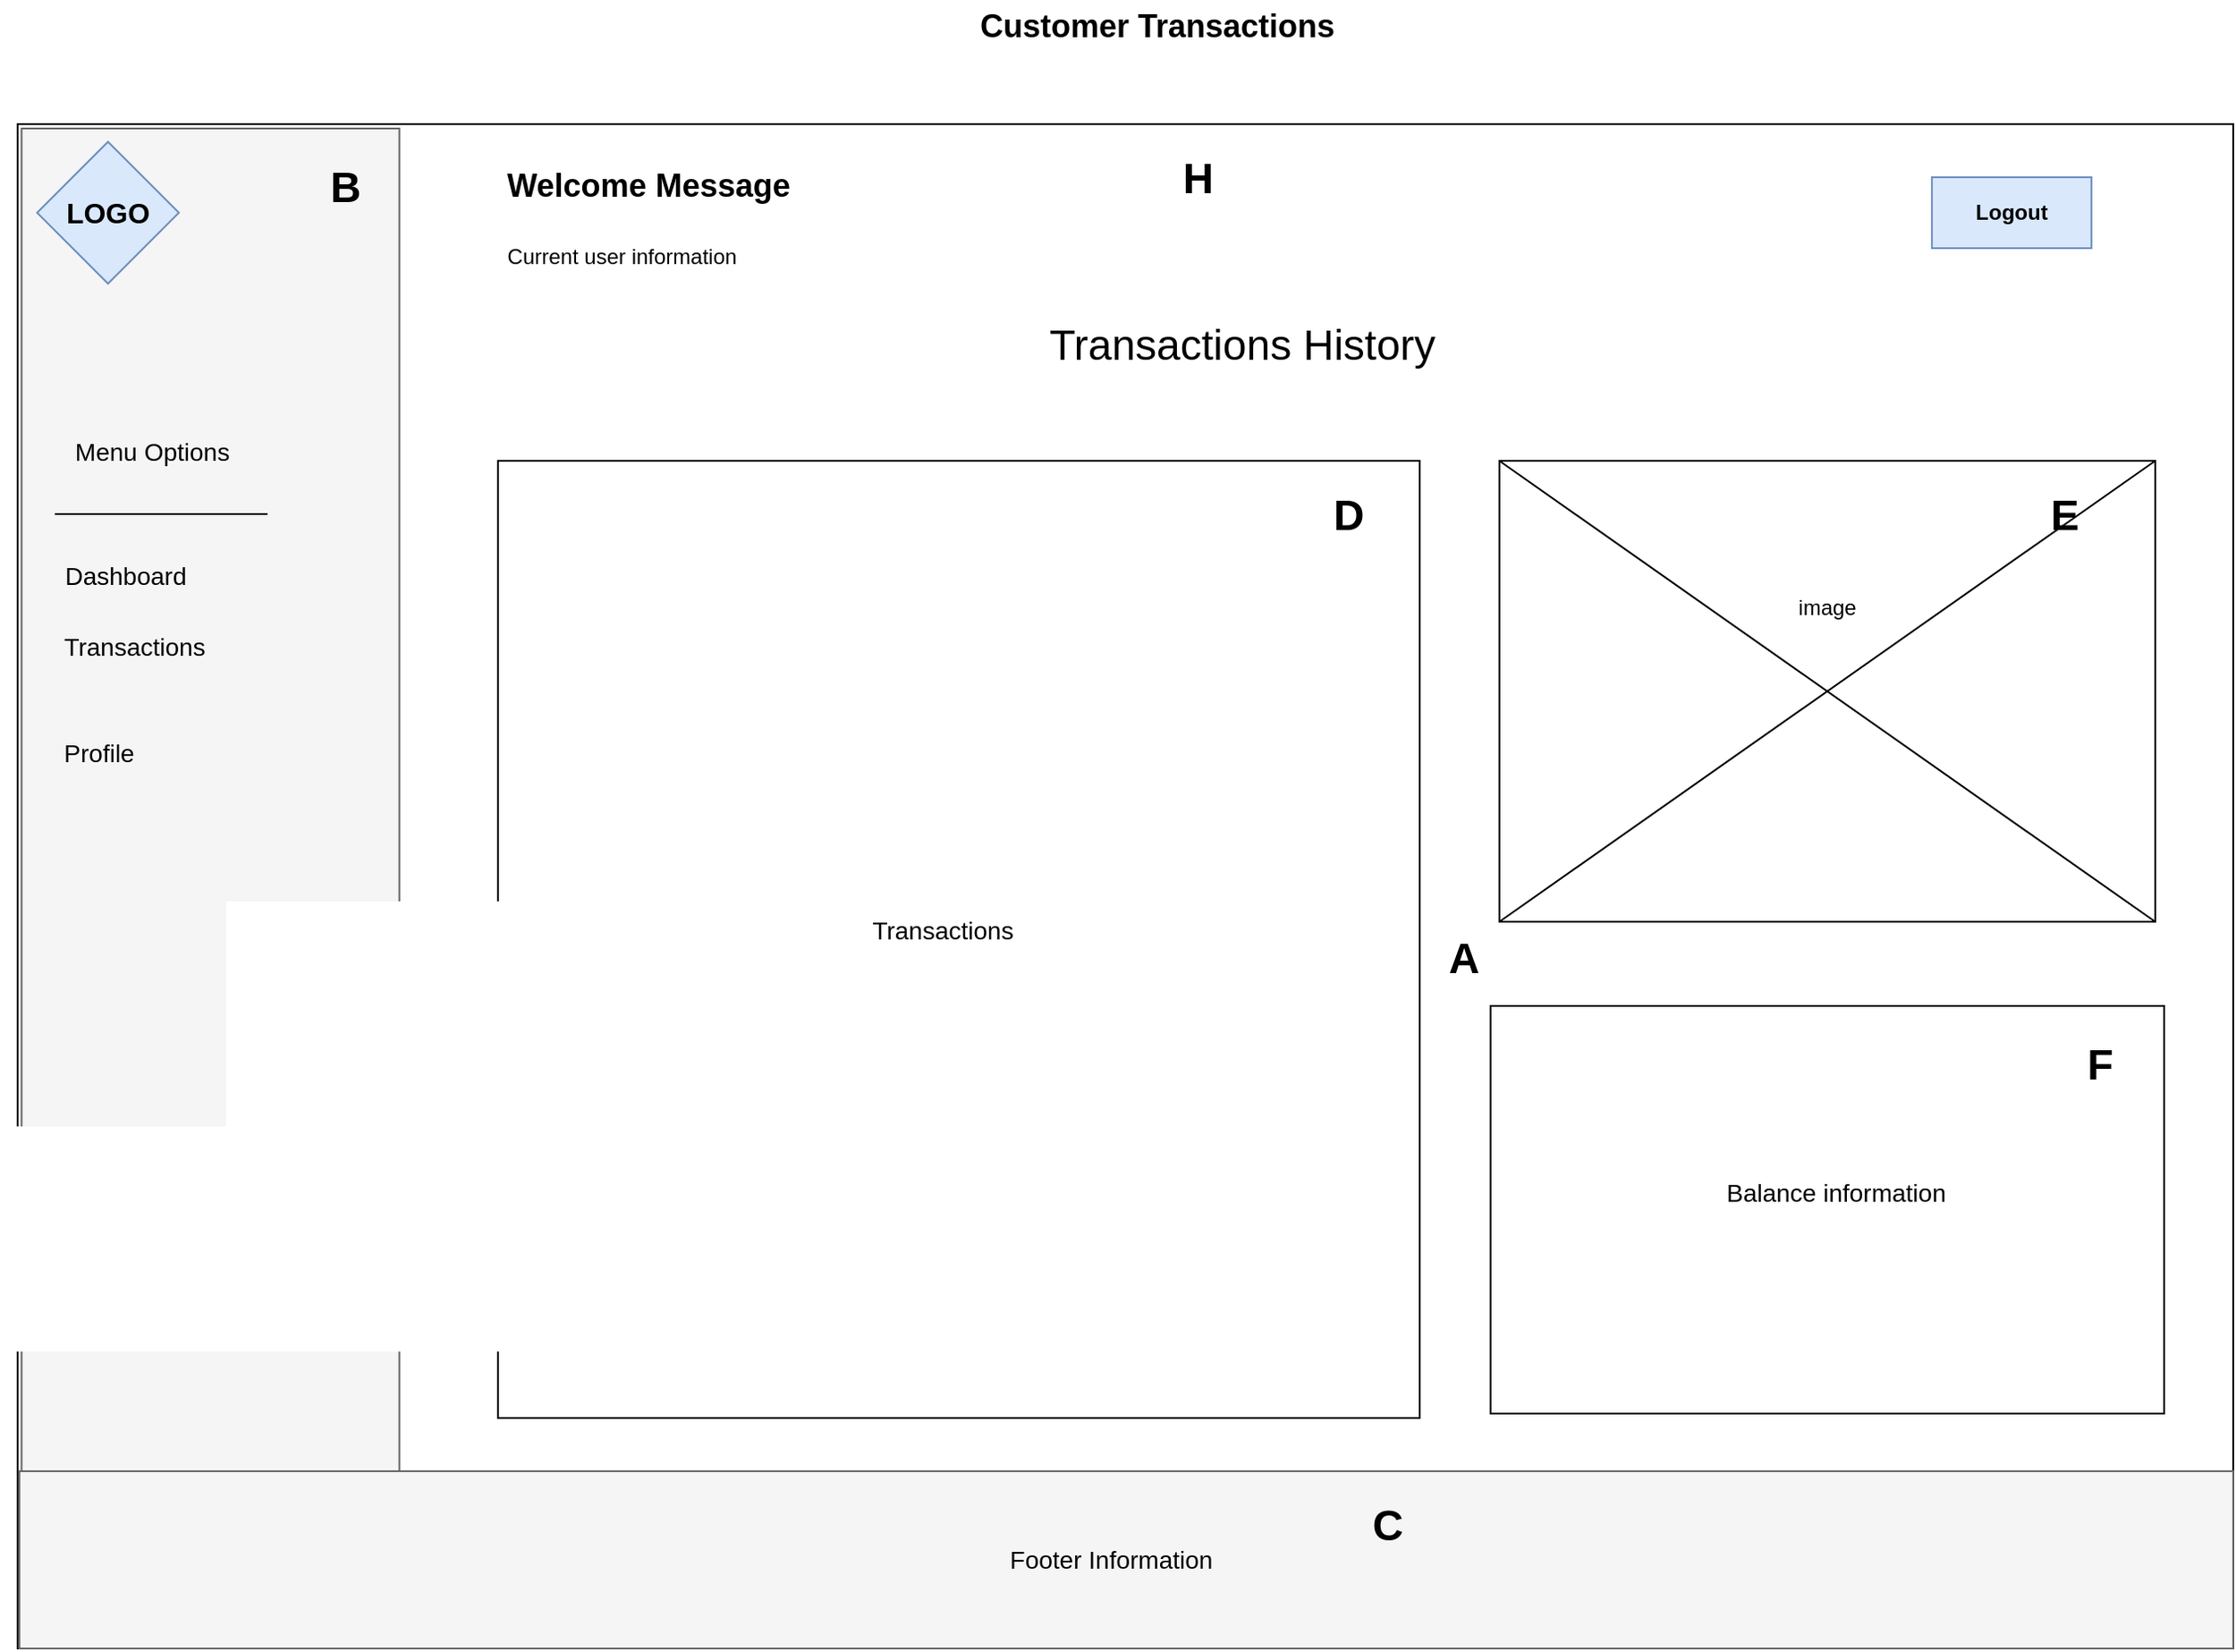 <mxfile version="24.5.3" type="device">
  <diagram id="3j9G0F825_cHGCq9AKto" name="Page-2">
    <mxGraphModel dx="2790" dy="-2344" grid="1" gridSize="10" guides="1" tooltips="1" connect="1" arrows="1" fold="1" page="1" pageScale="1" pageWidth="827" pageHeight="1169" math="0" shadow="0">
      <root>
        <mxCell id="0" />
        <mxCell id="1" parent="0" />
        <mxCell id="KhuRC_Y1lqTb-dmsCv6L-34" value="&lt;font style=&quot;font-size: 18px;&quot;&gt;&lt;b&gt;Customer Transactions&lt;/b&gt;&lt;/font&gt;" style="text;html=1;align=center;verticalAlign=middle;whiteSpace=wrap;rounded=0;" parent="1" vertex="1">
          <mxGeometry x="227.5" y="4210" width="230" height="30" as="geometry" />
        </mxCell>
        <mxCell id="KhuRC_Y1lqTb-dmsCv6L-35" value="" style="rounded=0;whiteSpace=wrap;html=1;" parent="1" vertex="1">
          <mxGeometry x="-300.07" y="4280" width="1250" height="860" as="geometry" />
        </mxCell>
        <mxCell id="KhuRC_Y1lqTb-dmsCv6L-36" value="" style="rounded=0;whiteSpace=wrap;html=1;fillColor=#f5f5f5;fontColor=#333333;strokeColor=#666666;rotation=-270;" parent="1" vertex="1">
          <mxGeometry x="-620" y="4604.69" width="857.5" height="213.13" as="geometry" />
        </mxCell>
        <mxCell id="KhuRC_Y1lqTb-dmsCv6L-37" value="&lt;font size=&quot;3&quot;&gt;&lt;b&gt;LOGO&lt;/b&gt;&lt;/font&gt;" style="rhombus;whiteSpace=wrap;html=1;fillColor=#dae8fc;strokeColor=#6c8ebf;" parent="1" vertex="1">
          <mxGeometry x="-289.07" y="4290" width="80" height="80" as="geometry" />
        </mxCell>
        <mxCell id="KhuRC_Y1lqTb-dmsCv6L-38" value="&lt;b&gt;Logout&lt;/b&gt;" style="rounded=0;whiteSpace=wrap;html=1;fillColor=#dae8fc;strokeColor=#6c8ebf;" parent="1" vertex="1">
          <mxGeometry x="779.93" y="4310" width="90" height="40" as="geometry" />
        </mxCell>
        <mxCell id="KhuRC_Y1lqTb-dmsCv6L-39" value="" style="rounded=0;whiteSpace=wrap;html=1;fillColor=#f5f5f5;fontColor=#f5f5f5;strokeColor=#666666;" parent="1" vertex="1">
          <mxGeometry x="-299.07" y="5040" width="1249" height="100" as="geometry" />
        </mxCell>
        <mxCell id="KhuRC_Y1lqTb-dmsCv6L-40" value="&lt;font style=&quot;font-size: 14px;&quot;&gt;Footer Information&lt;/font&gt;" style="text;html=1;align=center;verticalAlign=middle;whiteSpace=wrap;rounded=0;" parent="1" vertex="1">
          <mxGeometry x="253.93" y="5075" width="126" height="30" as="geometry" />
        </mxCell>
        <mxCell id="KhuRC_Y1lqTb-dmsCv6L-41" value="&lt;b&gt;&lt;font style=&quot;font-size: 18px;&quot;&gt;Welcome Message&lt;/font&gt;&lt;/b&gt;" style="text;html=1;align=center;verticalAlign=middle;whiteSpace=wrap;rounded=0;" parent="1" vertex="1">
          <mxGeometry x="-59.07" y="4300" width="230" height="30" as="geometry" />
        </mxCell>
        <mxCell id="KhuRC_Y1lqTb-dmsCv6L-42" value="Current user information" style="text;html=1;align=center;verticalAlign=middle;whiteSpace=wrap;rounded=0;" parent="1" vertex="1">
          <mxGeometry x="-39.07" y="4340" width="160" height="30" as="geometry" />
        </mxCell>
        <mxCell id="KhuRC_Y1lqTb-dmsCv6L-43" value="&lt;font style=&quot;font-size: 14px;&quot;&gt;Menu Options&lt;/font&gt;" style="text;html=1;align=center;verticalAlign=middle;whiteSpace=wrap;rounded=0;" parent="1" vertex="1">
          <mxGeometry x="-279.07" y="4450" width="110" height="30" as="geometry" />
        </mxCell>
        <mxCell id="KhuRC_Y1lqTb-dmsCv6L-44" value="&lt;font style=&quot;font-size: 14px;&quot;&gt;Dashboard&lt;/font&gt;" style="text;html=1;align=center;verticalAlign=middle;whiteSpace=wrap;rounded=0;" parent="1" vertex="1">
          <mxGeometry x="-294.07" y="4520" width="110" height="30" as="geometry" />
        </mxCell>
        <mxCell id="KhuRC_Y1lqTb-dmsCv6L-45" value="&lt;font style=&quot;font-size: 14px;&quot;&gt;Transactions&lt;/font&gt;" style="text;html=1;align=center;verticalAlign=middle;whiteSpace=wrap;rounded=0;" parent="1" vertex="1">
          <mxGeometry x="-289.07" y="4560" width="110" height="30" as="geometry" />
        </mxCell>
        <mxCell id="KhuRC_Y1lqTb-dmsCv6L-46" value="&lt;font style=&quot;font-size: 14px;&quot;&gt;Profile&lt;/font&gt;" style="text;html=1;align=center;verticalAlign=middle;whiteSpace=wrap;rounded=0;" parent="1" vertex="1">
          <mxGeometry x="-309.07" y="4620" width="110" height="30" as="geometry" />
        </mxCell>
        <mxCell id="KhuRC_Y1lqTb-dmsCv6L-47" style="edgeStyle=orthogonalEdgeStyle;rounded=0;orthogonalLoop=1;jettySize=auto;html=1;exitX=0.5;exitY=1;exitDx=0;exitDy=0;" parent="1" source="KhuRC_Y1lqTb-dmsCv6L-46" target="KhuRC_Y1lqTb-dmsCv6L-46" edge="1">
          <mxGeometry relative="1" as="geometry" />
        </mxCell>
        <mxCell id="KhuRC_Y1lqTb-dmsCv6L-48" value="" style="endArrow=none;html=1;rounded=0;" parent="1" edge="1">
          <mxGeometry width="50" height="50" relative="1" as="geometry">
            <mxPoint x="-159.07" y="4500" as="sourcePoint" />
            <mxPoint x="-279.07" y="4500" as="targetPoint" />
          </mxGeometry>
        </mxCell>
        <mxCell id="KhuRC_Y1lqTb-dmsCv6L-49" value="" style="rounded=0;whiteSpace=wrap;html=1;" parent="1" vertex="1">
          <mxGeometry x="-29.07" y="4470" width="520" height="540" as="geometry" />
        </mxCell>
        <mxCell id="KhuRC_Y1lqTb-dmsCv6L-50" value="&lt;span style=&quot;font-size: 14px;&quot;&gt;Transactions&lt;/span&gt;" style="text;html=1;align=center;verticalAlign=middle;whiteSpace=wrap;rounded=0;" parent="1" vertex="1">
          <mxGeometry x="131.93" y="4720" width="180" height="30" as="geometry" />
        </mxCell>
        <mxCell id="KhuRC_Y1lqTb-dmsCv6L-71" value="&lt;font style=&quot;font-size: 24px;&quot;&gt;Transactions History&lt;/font&gt;" style="text;html=1;align=center;verticalAlign=middle;whiteSpace=wrap;rounded=0;" parent="1" vertex="1">
          <mxGeometry x="270.93" y="4390" width="240" height="30" as="geometry" />
        </mxCell>
        <mxCell id="KhuRC_Y1lqTb-dmsCv6L-103" value="" style="rounded=0;whiteSpace=wrap;html=1;" parent="1" vertex="1">
          <mxGeometry x="535.93" y="4470" width="370" height="260" as="geometry" />
        </mxCell>
        <mxCell id="KhuRC_Y1lqTb-dmsCv6L-104" value="" style="endArrow=none;html=1;rounded=0;entryX=1;entryY=0;entryDx=0;entryDy=0;exitX=0;exitY=1;exitDx=0;exitDy=0;" parent="1" source="KhuRC_Y1lqTb-dmsCv6L-103" target="KhuRC_Y1lqTb-dmsCv6L-103" edge="1">
          <mxGeometry width="50" height="50" relative="1" as="geometry">
            <mxPoint x="355.93" y="4727.5" as="sourcePoint" />
            <mxPoint x="405.93" y="4677.5" as="targetPoint" />
          </mxGeometry>
        </mxCell>
        <mxCell id="KhuRC_Y1lqTb-dmsCv6L-105" value="" style="endArrow=none;html=1;rounded=0;entryX=1;entryY=1;entryDx=0;entryDy=0;exitX=0;exitY=0;exitDx=0;exitDy=0;" parent="1" source="KhuRC_Y1lqTb-dmsCv6L-103" target="KhuRC_Y1lqTb-dmsCv6L-103" edge="1">
          <mxGeometry width="50" height="50" relative="1" as="geometry">
            <mxPoint x="355.93" y="4727.5" as="sourcePoint" />
            <mxPoint x="405.93" y="4677.5" as="targetPoint" />
          </mxGeometry>
        </mxCell>
        <mxCell id="KhuRC_Y1lqTb-dmsCv6L-106" value="image" style="text;html=1;align=center;verticalAlign=middle;whiteSpace=wrap;rounded=0;" parent="1" vertex="1">
          <mxGeometry x="690.93" y="4537.5" width="60" height="30" as="geometry" />
        </mxCell>
        <mxCell id="KhuRC_Y1lqTb-dmsCv6L-107" value="" style="rounded=0;whiteSpace=wrap;html=1;" parent="1" vertex="1">
          <mxGeometry x="530.93" y="4777.5" width="380" height="230" as="geometry" />
        </mxCell>
        <mxCell id="KhuRC_Y1lqTb-dmsCv6L-108" value="&lt;span style=&quot;font-size: 14px;&quot;&gt;Balance information&lt;/span&gt;" style="text;html=1;align=center;verticalAlign=middle;whiteSpace=wrap;rounded=0;" parent="1" vertex="1">
          <mxGeometry x="635.93" y="4867.5" width="180" height="30" as="geometry" />
        </mxCell>
        <mxCell id="4bFOf3q3WvnAby6B3AYO-17" value="&lt;h1 style=&quot;margin-top: 0px;&quot;&gt;A&lt;/h1&gt;" style="text;html=1;whiteSpace=wrap;overflow=hidden;rounded=0;align=center;" parent="1" vertex="1">
          <mxGeometry x="500.93" y="4730" width="30" height="40" as="geometry" />
        </mxCell>
        <mxCell id="4bFOf3q3WvnAby6B3AYO-18" value="&lt;h1 style=&quot;margin-top: 0px;&quot;&gt;B&lt;/h1&gt;" style="text;html=1;whiteSpace=wrap;overflow=hidden;rounded=0;align=center;" parent="1" vertex="1">
          <mxGeometry x="-130" y="4295" width="30" height="40" as="geometry" />
        </mxCell>
        <mxCell id="4bFOf3q3WvnAby6B3AYO-20" value="&lt;h1 style=&quot;margin-top: 0px;&quot;&gt;D&lt;/h1&gt;" style="text;html=1;whiteSpace=wrap;overflow=hidden;rounded=0;align=center;" parent="1" vertex="1">
          <mxGeometry x="435.93" y="4480" width="30" height="40" as="geometry" />
        </mxCell>
        <mxCell id="4bFOf3q3WvnAby6B3AYO-21" value="&lt;h1 style=&quot;margin-top: 0px;&quot;&gt;E&lt;/h1&gt;" style="text;html=1;whiteSpace=wrap;overflow=hidden;rounded=0;align=center;" parent="1" vertex="1">
          <mxGeometry x="839.93" y="4480" width="30" height="40" as="geometry" />
        </mxCell>
        <mxCell id="4bFOf3q3WvnAby6B3AYO-22" value="&lt;h1 style=&quot;margin-top: 0px;&quot;&gt;F&lt;/h1&gt;" style="text;html=1;whiteSpace=wrap;overflow=hidden;rounded=0;align=center;" parent="1" vertex="1">
          <mxGeometry x="859.93" y="4790" width="30" height="40" as="geometry" />
        </mxCell>
        <mxCell id="4bFOf3q3WvnAby6B3AYO-24" value="&lt;h1 style=&quot;margin-top: 0px;&quot;&gt;H&lt;/h1&gt;" style="text;html=1;whiteSpace=wrap;overflow=hidden;rounded=0;align=center;" parent="1" vertex="1">
          <mxGeometry x="350.93" y="4290" width="30" height="40" as="geometry" />
        </mxCell>
        <mxCell id="4bFOf3q3WvnAby6B3AYO-29" value="&lt;h1 style=&quot;margin-top: 0px;&quot;&gt;C&lt;/h1&gt;" style="text;html=1;whiteSpace=wrap;overflow=hidden;rounded=0;align=center;" parent="1" vertex="1">
          <mxGeometry x="457.5" y="5050" width="30" height="40" as="geometry" />
        </mxCell>
      </root>
    </mxGraphModel>
  </diagram>
</mxfile>
